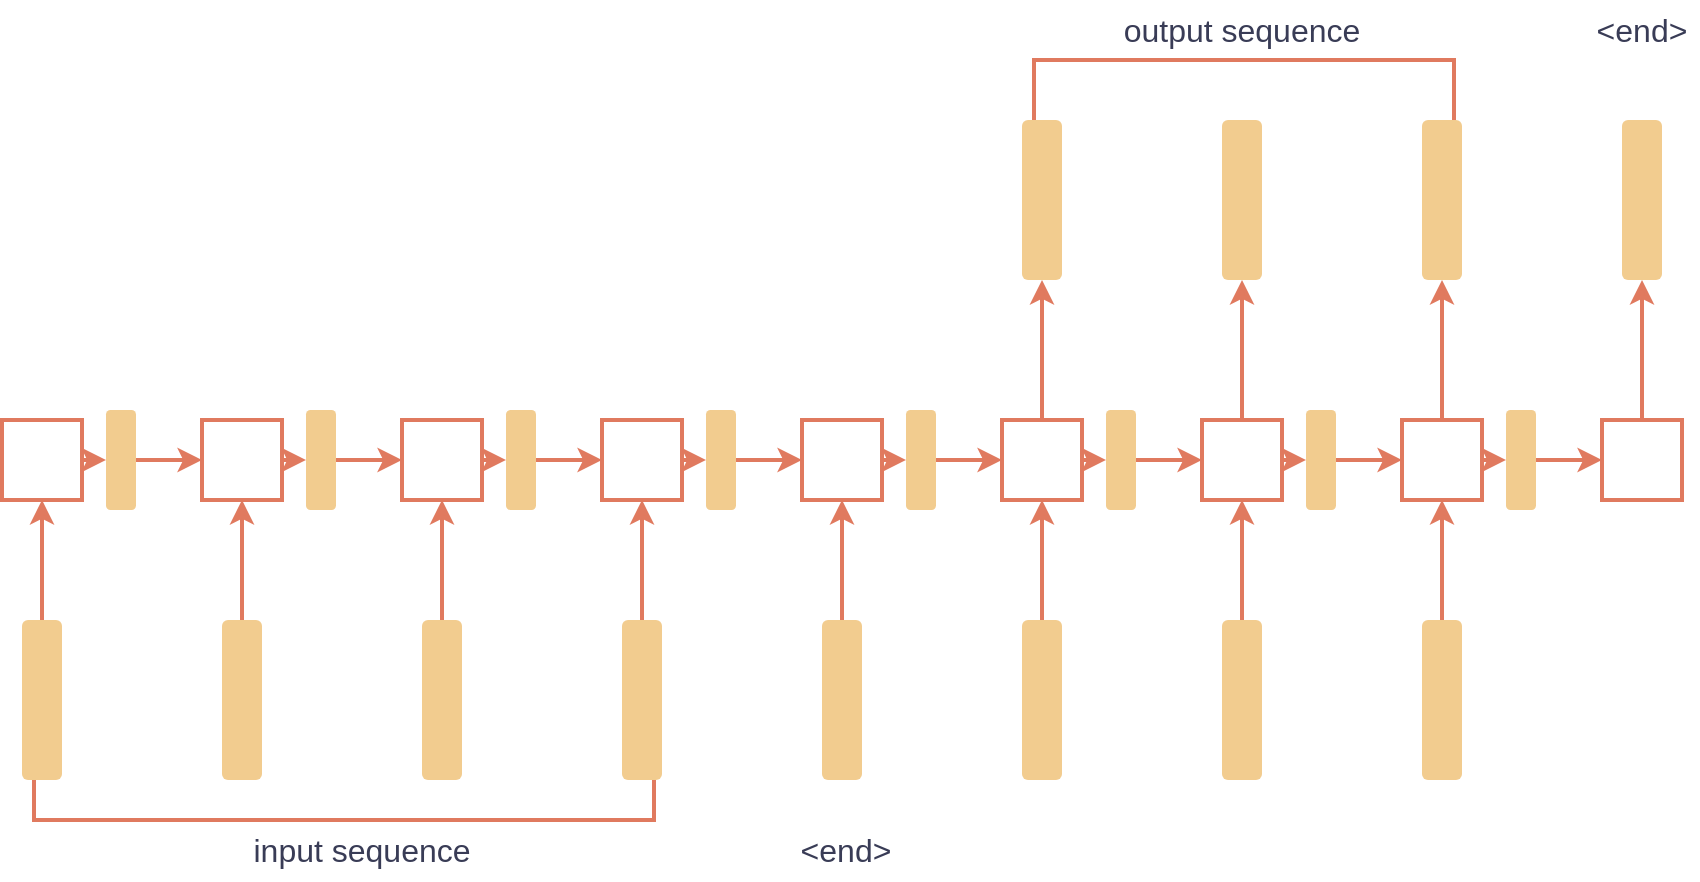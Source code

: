 <mxfile version="21.6.8" type="device">
  <diagram name="Page-1" id="UzH42wVTTqzfnFHEOcIm">
    <mxGraphModel dx="1050" dy="717" grid="1" gridSize="10" guides="1" tooltips="1" connect="1" arrows="1" fold="1" page="1" pageScale="1" pageWidth="850" pageHeight="1100" math="0" shadow="0">
      <root>
        <mxCell id="0" />
        <mxCell id="1" parent="0" />
        <mxCell id="pFJaCw6ULllS_whc9ec7-60" value="" style="shape=rectangle;whiteSpace=wrap;html=1;fillColor=default;strokeColor=#E07A5F;strokeWidth=2;labelBackgroundColor=none;fontColor=#393C56;" vertex="1" parent="1">
          <mxGeometry x="2" y="310" width="40" height="40" as="geometry" />
        </mxCell>
        <mxCell id="pFJaCw6ULllS_whc9ec7-61" value="" style="shape=rectangle;whiteSpace=wrap;html=1;fillColor=default;strokeColor=#E07A5F;strokeWidth=2;labelBackgroundColor=none;fontColor=#393C56;" vertex="1" parent="1">
          <mxGeometry x="102" y="310" width="40" height="40" as="geometry" />
        </mxCell>
        <mxCell id="pFJaCw6ULllS_whc9ec7-62" value="" style="shape=rectangle;whiteSpace=wrap;html=1;fillColor=default;strokeColor=#E07A5F;strokeWidth=2;labelBackgroundColor=none;fontColor=#393C56;" vertex="1" parent="1">
          <mxGeometry x="202" y="310" width="40" height="40" as="geometry" />
        </mxCell>
        <mxCell id="pFJaCw6ULllS_whc9ec7-63" value="" style="shape=rectangle;whiteSpace=wrap;html=1;fillColor=default;strokeColor=#E07A5F;strokeWidth=2;labelBackgroundColor=none;fontColor=#393C56;" vertex="1" parent="1">
          <mxGeometry x="302" y="310" width="40" height="40" as="geometry" />
        </mxCell>
        <mxCell id="pFJaCw6ULllS_whc9ec7-64" value="" style="shape=rectangle;whiteSpace=wrap;html=1;fillColor=default;strokeColor=#E07A5F;strokeWidth=2;labelBackgroundColor=none;fontColor=#393C56;" vertex="1" parent="1">
          <mxGeometry x="402" y="310" width="40" height="40" as="geometry" />
        </mxCell>
        <mxCell id="pFJaCw6ULllS_whc9ec7-65" value="" style="shape=rectangle;whiteSpace=wrap;html=1;fillColor=default;strokeColor=#E07A5F;strokeWidth=2;labelBackgroundColor=none;fontColor=#393C56;" vertex="1" parent="1">
          <mxGeometry x="502" y="310" width="40" height="40" as="geometry" />
        </mxCell>
        <mxCell id="pFJaCw6ULllS_whc9ec7-66" value="" style="shape=rectangle;whiteSpace=wrap;html=1;fillColor=default;strokeColor=#E07A5F;strokeWidth=2;labelBackgroundColor=none;fontColor=#393C56;" vertex="1" parent="1">
          <mxGeometry x="602" y="310" width="40" height="40" as="geometry" />
        </mxCell>
        <mxCell id="pFJaCw6ULllS_whc9ec7-67" value="" style="shape=rectangle;whiteSpace=wrap;html=1;fillColor=default;strokeColor=#E07A5F;strokeWidth=2;labelBackgroundColor=none;fontColor=#393C56;" vertex="1" parent="1">
          <mxGeometry x="702" y="310" width="40" height="40" as="geometry" />
        </mxCell>
        <mxCell id="pFJaCw6ULllS_whc9ec7-68" value="" style="shape=rectangle;whiteSpace=wrap;html=1;fillColor=default;strokeColor=#E07A5F;strokeWidth=2;labelBackgroundColor=none;fontColor=#393C56;" vertex="1" parent="1">
          <mxGeometry x="802" y="310" width="40" height="40" as="geometry" />
        </mxCell>
        <mxCell id="pFJaCw6ULllS_whc9ec7-69" value="" style="rounded=1;whiteSpace=wrap;html=1;fillColor=#F2CC8F;strokeColor=none;labelBackgroundColor=none;fontColor=#393C56;" vertex="1" parent="1">
          <mxGeometry x="54" y="305" width="15" height="50" as="geometry" />
        </mxCell>
        <mxCell id="pFJaCw6ULllS_whc9ec7-70" value="" style="rounded=1;whiteSpace=wrap;html=1;fillColor=#F2CC8F;strokeColor=none;labelBackgroundColor=none;fontColor=#393C56;" vertex="1" parent="1">
          <mxGeometry x="154" y="305" width="15" height="50" as="geometry" />
        </mxCell>
        <mxCell id="pFJaCw6ULllS_whc9ec7-71" value="" style="rounded=1;whiteSpace=wrap;html=1;fillColor=#F2CC8F;strokeColor=none;labelBackgroundColor=none;fontColor=#393C56;" vertex="1" parent="1">
          <mxGeometry x="254" y="305" width="15" height="50" as="geometry" />
        </mxCell>
        <mxCell id="pFJaCw6ULllS_whc9ec7-72" value="" style="rounded=1;whiteSpace=wrap;html=1;fillColor=#F2CC8F;strokeColor=none;labelBackgroundColor=none;fontColor=#393C56;" vertex="1" parent="1">
          <mxGeometry x="354" y="305" width="15" height="50" as="geometry" />
        </mxCell>
        <mxCell id="pFJaCw6ULllS_whc9ec7-73" value="" style="rounded=1;whiteSpace=wrap;html=1;fillColor=#F2CC8F;strokeColor=none;labelBackgroundColor=none;fontColor=#393C56;" vertex="1" parent="1">
          <mxGeometry x="454" y="305" width="15" height="50" as="geometry" />
        </mxCell>
        <mxCell id="pFJaCw6ULllS_whc9ec7-74" value="" style="rounded=1;whiteSpace=wrap;html=1;fillColor=#F2CC8F;strokeColor=none;labelBackgroundColor=none;fontColor=#393C56;" vertex="1" parent="1">
          <mxGeometry x="554" y="305" width="15" height="50" as="geometry" />
        </mxCell>
        <mxCell id="pFJaCw6ULllS_whc9ec7-75" value="" style="rounded=1;whiteSpace=wrap;html=1;fillColor=#F2CC8F;strokeColor=none;labelBackgroundColor=none;fontColor=#393C56;" vertex="1" parent="1">
          <mxGeometry x="654" y="305" width="15" height="50" as="geometry" />
        </mxCell>
        <mxCell id="pFJaCw6ULllS_whc9ec7-76" value="" style="rounded=1;whiteSpace=wrap;html=1;fillColor=#F2CC8F;strokeColor=none;labelBackgroundColor=none;fontColor=#393C56;" vertex="1" parent="1">
          <mxGeometry x="754" y="305" width="15" height="50" as="geometry" />
        </mxCell>
        <mxCell id="pFJaCw6ULllS_whc9ec7-77" value="" style="endArrow=classic;html=1;rounded=0;strokeColor=#E07A5F;strokeWidth=2;labelBackgroundColor=none;fontColor=default;" edge="1" parent="1" source="pFJaCw6ULllS_whc9ec7-60" target="pFJaCw6ULllS_whc9ec7-69">
          <mxGeometry width="50" height="50" relative="1" as="geometry">
            <mxPoint x="42" y="330" as="sourcePoint" />
            <mxPoint x="92" y="330" as="targetPoint" />
          </mxGeometry>
        </mxCell>
        <mxCell id="pFJaCw6ULllS_whc9ec7-78" value="" style="endArrow=classic;html=1;rounded=0;strokeColor=#E07A5F;strokeWidth=2;labelBackgroundColor=none;fontColor=default;" edge="1" parent="1" source="pFJaCw6ULllS_whc9ec7-69" target="pFJaCw6ULllS_whc9ec7-61">
          <mxGeometry width="50" height="50" relative="1" as="geometry">
            <mxPoint x="52" y="340" as="sourcePoint" />
            <mxPoint x="102" y="340" as="targetPoint" />
          </mxGeometry>
        </mxCell>
        <mxCell id="pFJaCw6ULllS_whc9ec7-79" value="" style="endArrow=classic;html=1;rounded=0;strokeColor=#E07A5F;strokeWidth=2;labelBackgroundColor=none;fontColor=default;" edge="1" parent="1" source="pFJaCw6ULllS_whc9ec7-61" target="pFJaCw6ULllS_whc9ec7-70">
          <mxGeometry width="50" height="50" relative="1" as="geometry">
            <mxPoint x="142" y="330" as="sourcePoint" />
            <mxPoint x="192" y="330" as="targetPoint" />
          </mxGeometry>
        </mxCell>
        <mxCell id="pFJaCw6ULllS_whc9ec7-80" value="" style="endArrow=classic;html=1;rounded=0;strokeColor=#E07A5F;strokeWidth=2;labelBackgroundColor=none;fontColor=default;" edge="1" parent="1" source="pFJaCw6ULllS_whc9ec7-70" target="pFJaCw6ULllS_whc9ec7-62">
          <mxGeometry width="50" height="50" relative="1" as="geometry">
            <mxPoint x="152" y="340" as="sourcePoint" />
            <mxPoint x="202" y="340" as="targetPoint" />
          </mxGeometry>
        </mxCell>
        <mxCell id="pFJaCw6ULllS_whc9ec7-81" value="" style="endArrow=classic;html=1;rounded=0;strokeColor=#E07A5F;strokeWidth=2;labelBackgroundColor=none;fontColor=default;" edge="1" parent="1" source="pFJaCw6ULllS_whc9ec7-62" target="pFJaCw6ULllS_whc9ec7-71">
          <mxGeometry width="50" height="50" relative="1" as="geometry">
            <mxPoint x="242" y="330" as="sourcePoint" />
            <mxPoint x="292" y="330" as="targetPoint" />
          </mxGeometry>
        </mxCell>
        <mxCell id="pFJaCw6ULllS_whc9ec7-82" value="" style="endArrow=classic;html=1;rounded=0;strokeColor=#E07A5F;strokeWidth=2;labelBackgroundColor=none;fontColor=default;" edge="1" parent="1" source="pFJaCw6ULllS_whc9ec7-71" target="pFJaCw6ULllS_whc9ec7-63">
          <mxGeometry width="50" height="50" relative="1" as="geometry">
            <mxPoint x="252" y="340" as="sourcePoint" />
            <mxPoint x="302" y="340" as="targetPoint" />
          </mxGeometry>
        </mxCell>
        <mxCell id="pFJaCw6ULllS_whc9ec7-83" value="" style="endArrow=classic;html=1;rounded=0;strokeColor=#E07A5F;strokeWidth=2;labelBackgroundColor=none;fontColor=default;" edge="1" parent="1" source="pFJaCw6ULllS_whc9ec7-63" target="pFJaCw6ULllS_whc9ec7-72">
          <mxGeometry width="50" height="50" relative="1" as="geometry">
            <mxPoint x="342" y="330" as="sourcePoint" />
            <mxPoint x="392" y="330" as="targetPoint" />
          </mxGeometry>
        </mxCell>
        <mxCell id="pFJaCw6ULllS_whc9ec7-84" value="" style="endArrow=classic;html=1;rounded=0;strokeColor=#E07A5F;strokeWidth=2;labelBackgroundColor=none;fontColor=default;" edge="1" parent="1" source="pFJaCw6ULllS_whc9ec7-72" target="pFJaCw6ULllS_whc9ec7-64">
          <mxGeometry width="50" height="50" relative="1" as="geometry">
            <mxPoint x="352" y="340" as="sourcePoint" />
            <mxPoint x="402" y="340" as="targetPoint" />
          </mxGeometry>
        </mxCell>
        <mxCell id="pFJaCw6ULllS_whc9ec7-85" value="" style="endArrow=classic;html=1;rounded=0;strokeColor=#E07A5F;strokeWidth=2;labelBackgroundColor=none;fontColor=default;" edge="1" parent="1" source="pFJaCw6ULllS_whc9ec7-64" target="pFJaCw6ULllS_whc9ec7-73">
          <mxGeometry width="50" height="50" relative="1" as="geometry">
            <mxPoint x="442" y="330" as="sourcePoint" />
            <mxPoint x="492" y="330" as="targetPoint" />
          </mxGeometry>
        </mxCell>
        <mxCell id="pFJaCw6ULllS_whc9ec7-86" value="" style="endArrow=classic;html=1;rounded=0;strokeColor=#E07A5F;strokeWidth=2;labelBackgroundColor=none;fontColor=default;" edge="1" parent="1" source="pFJaCw6ULllS_whc9ec7-73" target="pFJaCw6ULllS_whc9ec7-65">
          <mxGeometry width="50" height="50" relative="1" as="geometry">
            <mxPoint x="452" y="340" as="sourcePoint" />
            <mxPoint x="502" y="340" as="targetPoint" />
          </mxGeometry>
        </mxCell>
        <mxCell id="pFJaCw6ULllS_whc9ec7-87" value="" style="endArrow=classic;html=1;rounded=0;strokeColor=#E07A5F;strokeWidth=2;labelBackgroundColor=none;fontColor=default;" edge="1" parent="1" source="pFJaCw6ULllS_whc9ec7-65" target="pFJaCw6ULllS_whc9ec7-74">
          <mxGeometry width="50" height="50" relative="1" as="geometry">
            <mxPoint x="542" y="330" as="sourcePoint" />
            <mxPoint x="592" y="330" as="targetPoint" />
          </mxGeometry>
        </mxCell>
        <mxCell id="pFJaCw6ULllS_whc9ec7-88" value="" style="endArrow=classic;html=1;rounded=0;strokeColor=#E07A5F;strokeWidth=2;labelBackgroundColor=none;fontColor=default;" edge="1" parent="1" source="pFJaCw6ULllS_whc9ec7-74" target="pFJaCw6ULllS_whc9ec7-66">
          <mxGeometry width="50" height="50" relative="1" as="geometry">
            <mxPoint x="552" y="340" as="sourcePoint" />
            <mxPoint x="602" y="340" as="targetPoint" />
          </mxGeometry>
        </mxCell>
        <mxCell id="pFJaCw6ULllS_whc9ec7-89" value="" style="endArrow=classic;html=1;rounded=0;strokeColor=#E07A5F;strokeWidth=2;labelBackgroundColor=none;fontColor=default;" edge="1" parent="1" source="pFJaCw6ULllS_whc9ec7-66" target="pFJaCw6ULllS_whc9ec7-75">
          <mxGeometry width="50" height="50" relative="1" as="geometry">
            <mxPoint x="642" y="330" as="sourcePoint" />
            <mxPoint x="692" y="330" as="targetPoint" />
          </mxGeometry>
        </mxCell>
        <mxCell id="pFJaCw6ULllS_whc9ec7-90" value="" style="endArrow=classic;html=1;rounded=0;strokeColor=#E07A5F;strokeWidth=2;labelBackgroundColor=none;fontColor=default;" edge="1" parent="1" source="pFJaCw6ULllS_whc9ec7-75" target="pFJaCw6ULllS_whc9ec7-67">
          <mxGeometry width="50" height="50" relative="1" as="geometry">
            <mxPoint x="652" y="340" as="sourcePoint" />
            <mxPoint x="702" y="340" as="targetPoint" />
          </mxGeometry>
        </mxCell>
        <mxCell id="pFJaCw6ULllS_whc9ec7-91" value="" style="endArrow=classic;html=1;rounded=0;strokeColor=#E07A5F;strokeWidth=2;labelBackgroundColor=none;fontColor=default;" edge="1" parent="1" source="pFJaCw6ULllS_whc9ec7-67" target="pFJaCw6ULllS_whc9ec7-76">
          <mxGeometry width="50" height="50" relative="1" as="geometry">
            <mxPoint x="742" y="330" as="sourcePoint" />
            <mxPoint x="792" y="330" as="targetPoint" />
          </mxGeometry>
        </mxCell>
        <mxCell id="pFJaCw6ULllS_whc9ec7-92" value="" style="endArrow=classic;html=1;rounded=0;strokeColor=#E07A5F;strokeWidth=2;labelBackgroundColor=none;fontColor=default;" edge="1" parent="1" source="pFJaCw6ULllS_whc9ec7-76" target="pFJaCw6ULllS_whc9ec7-68">
          <mxGeometry width="50" height="50" relative="1" as="geometry">
            <mxPoint x="752" y="340" as="sourcePoint" />
            <mxPoint x="802" y="340" as="targetPoint" />
          </mxGeometry>
        </mxCell>
        <mxCell id="pFJaCw6ULllS_whc9ec7-93" value="" style="rounded=1;whiteSpace=wrap;html=1;fillColor=#F2CC8F;strokeColor=none;labelBackgroundColor=none;fontColor=#393C56;" vertex="1" parent="1">
          <mxGeometry x="12" y="410" width="20" height="80" as="geometry" />
        </mxCell>
        <mxCell id="pFJaCw6ULllS_whc9ec7-94" value="" style="rounded=1;whiteSpace=wrap;html=1;fillColor=#F2CC8F;strokeColor=none;labelBackgroundColor=none;fontColor=#393C56;" vertex="1" parent="1">
          <mxGeometry x="112" y="410" width="20" height="80" as="geometry" />
        </mxCell>
        <mxCell id="pFJaCw6ULllS_whc9ec7-95" value="" style="rounded=1;whiteSpace=wrap;html=1;fillColor=#F2CC8F;strokeColor=none;labelBackgroundColor=none;fontColor=#393C56;" vertex="1" parent="1">
          <mxGeometry x="212" y="410" width="20" height="80" as="geometry" />
        </mxCell>
        <mxCell id="pFJaCw6ULllS_whc9ec7-96" value="" style="rounded=1;whiteSpace=wrap;html=1;fillColor=#F2CC8F;strokeColor=none;labelBackgroundColor=none;fontColor=#393C56;" vertex="1" parent="1">
          <mxGeometry x="312" y="410" width="20" height="80" as="geometry" />
        </mxCell>
        <mxCell id="pFJaCw6ULllS_whc9ec7-97" value="" style="rounded=1;whiteSpace=wrap;html=1;fillColor=#F2CC8F;strokeColor=none;labelBackgroundColor=none;fontColor=#393C56;" vertex="1" parent="1">
          <mxGeometry x="412" y="410" width="20" height="80" as="geometry" />
        </mxCell>
        <mxCell id="pFJaCw6ULllS_whc9ec7-98" value="" style="endArrow=classic;html=1;rounded=0;strokeColor=#E07A5F;strokeWidth=2;labelBackgroundColor=none;fontColor=default;" edge="1" parent="1" source="pFJaCw6ULllS_whc9ec7-93" target="pFJaCw6ULllS_whc9ec7-60">
          <mxGeometry width="50" height="50" relative="1" as="geometry">
            <mxPoint x="22" y="410" as="sourcePoint" />
            <mxPoint x="22" y="350" as="targetPoint" />
          </mxGeometry>
        </mxCell>
        <mxCell id="pFJaCw6ULllS_whc9ec7-99" value="" style="endArrow=classic;html=1;rounded=0;strokeColor=#E07A5F;strokeWidth=2;labelBackgroundColor=none;fontColor=default;" edge="1" parent="1" source="pFJaCw6ULllS_whc9ec7-94" target="pFJaCw6ULllS_whc9ec7-61">
          <mxGeometry width="50" height="50" relative="1" as="geometry">
            <mxPoint x="122" y="410" as="sourcePoint" />
            <mxPoint x="122" y="350" as="targetPoint" />
          </mxGeometry>
        </mxCell>
        <mxCell id="pFJaCw6ULllS_whc9ec7-100" value="" style="endArrow=classic;html=1;rounded=0;strokeColor=#E07A5F;strokeWidth=2;labelBackgroundColor=none;fontColor=default;" edge="1" parent="1" source="pFJaCw6ULllS_whc9ec7-95" target="pFJaCw6ULllS_whc9ec7-62">
          <mxGeometry width="50" height="50" relative="1" as="geometry">
            <mxPoint x="222" y="410" as="sourcePoint" />
            <mxPoint x="222" y="350" as="targetPoint" />
          </mxGeometry>
        </mxCell>
        <mxCell id="pFJaCw6ULllS_whc9ec7-101" value="" style="endArrow=classic;html=1;rounded=0;strokeColor=#E07A5F;strokeWidth=2;labelBackgroundColor=none;fontColor=default;" edge="1" parent="1" source="pFJaCw6ULllS_whc9ec7-96" target="pFJaCw6ULllS_whc9ec7-63">
          <mxGeometry width="50" height="50" relative="1" as="geometry">
            <mxPoint x="322" y="410" as="sourcePoint" />
            <mxPoint x="322" y="350" as="targetPoint" />
          </mxGeometry>
        </mxCell>
        <mxCell id="pFJaCw6ULllS_whc9ec7-102" value="" style="endArrow=classic;html=1;rounded=0;strokeColor=#E07A5F;strokeWidth=2;labelBackgroundColor=none;fontColor=default;" edge="1" parent="1" source="pFJaCw6ULllS_whc9ec7-97" target="pFJaCw6ULllS_whc9ec7-64">
          <mxGeometry width="50" height="50" relative="1" as="geometry">
            <mxPoint x="422" y="410" as="sourcePoint" />
            <mxPoint x="422" y="350" as="targetPoint" />
          </mxGeometry>
        </mxCell>
        <mxCell id="pFJaCw6ULllS_whc9ec7-103" value="input sequence" style="text;html=1;strokeColor=none;fillColor=none;align=center;verticalAlign=middle;whiteSpace=wrap;rounded=0;fontColor=#393C56;fontSize=16;labelBackgroundColor=none;" vertex="1" parent="1">
          <mxGeometry x="112" y="510" width="140" height="30" as="geometry" />
        </mxCell>
        <mxCell id="pFJaCw6ULllS_whc9ec7-104" value="" style="endArrow=none;html=1;rounded=0;strokeColor=#E07A5F;strokeWidth=2;labelBackgroundColor=none;fontColor=default;entryX=0.5;entryY=1;entryDx=0;entryDy=0;" edge="1" parent="1">
          <mxGeometry width="50" height="50" relative="1" as="geometry">
            <mxPoint x="18" y="490" as="sourcePoint" />
            <Array as="points">
              <mxPoint x="18" y="510" />
              <mxPoint x="328" y="510" />
            </Array>
            <mxPoint x="328" y="490" as="targetPoint" />
          </mxGeometry>
        </mxCell>
        <mxCell id="pFJaCw6ULllS_whc9ec7-107" value="" style="rounded=1;whiteSpace=wrap;html=1;fillColor=#F2CC8F;strokeColor=none;labelBackgroundColor=none;fontColor=#393C56;" vertex="1" parent="1">
          <mxGeometry x="512" y="160" width="20" height="80" as="geometry" />
        </mxCell>
        <mxCell id="pFJaCw6ULllS_whc9ec7-108" value="" style="rounded=1;whiteSpace=wrap;html=1;fillColor=#F2CC8F;strokeColor=none;labelBackgroundColor=none;fontColor=#393C56;" vertex="1" parent="1">
          <mxGeometry x="612" y="160" width="20" height="80" as="geometry" />
        </mxCell>
        <mxCell id="pFJaCw6ULllS_whc9ec7-109" value="" style="rounded=1;whiteSpace=wrap;html=1;fillColor=#F2CC8F;strokeColor=none;labelBackgroundColor=none;fontColor=#393C56;" vertex="1" parent="1">
          <mxGeometry x="712" y="160" width="20" height="80" as="geometry" />
        </mxCell>
        <mxCell id="pFJaCw6ULllS_whc9ec7-110" value="" style="rounded=1;whiteSpace=wrap;html=1;fillColor=#F2CC8F;strokeColor=none;labelBackgroundColor=none;fontColor=#393C56;" vertex="1" parent="1">
          <mxGeometry x="812" y="160" width="20" height="80" as="geometry" />
        </mxCell>
        <mxCell id="pFJaCw6ULllS_whc9ec7-111" value="" style="endArrow=classic;html=1;rounded=0;strokeColor=#E07A5F;strokeWidth=2;labelBackgroundColor=none;fontColor=default;" edge="1" parent="1" source="pFJaCw6ULllS_whc9ec7-65" target="pFJaCw6ULllS_whc9ec7-107">
          <mxGeometry width="50" height="50" relative="1" as="geometry">
            <mxPoint x="522" y="310" as="sourcePoint" />
            <mxPoint x="522" y="240" as="targetPoint" />
          </mxGeometry>
        </mxCell>
        <mxCell id="pFJaCw6ULllS_whc9ec7-112" value="" style="endArrow=classic;html=1;rounded=0;strokeColor=#E07A5F;strokeWidth=2;labelBackgroundColor=none;fontColor=default;" edge="1" parent="1" source="pFJaCw6ULllS_whc9ec7-66" target="pFJaCw6ULllS_whc9ec7-108">
          <mxGeometry width="50" height="50" relative="1" as="geometry">
            <mxPoint x="622" y="310" as="sourcePoint" />
            <mxPoint x="622" y="240" as="targetPoint" />
          </mxGeometry>
        </mxCell>
        <mxCell id="pFJaCw6ULllS_whc9ec7-113" value="" style="endArrow=classic;html=1;rounded=0;strokeColor=#E07A5F;strokeWidth=2;labelBackgroundColor=none;fontColor=default;" edge="1" parent="1" source="pFJaCw6ULllS_whc9ec7-67" target="pFJaCw6ULllS_whc9ec7-109">
          <mxGeometry width="50" height="50" relative="1" as="geometry">
            <mxPoint x="722" y="310" as="sourcePoint" />
            <mxPoint x="722" y="240" as="targetPoint" />
          </mxGeometry>
        </mxCell>
        <mxCell id="pFJaCw6ULllS_whc9ec7-114" value="" style="endArrow=classic;html=1;rounded=0;strokeColor=#E07A5F;strokeWidth=2;labelBackgroundColor=none;fontColor=default;" edge="1" parent="1" source="pFJaCw6ULllS_whc9ec7-68" target="pFJaCw6ULllS_whc9ec7-110">
          <mxGeometry width="50" height="50" relative="1" as="geometry">
            <mxPoint x="822" y="310" as="sourcePoint" />
            <mxPoint x="822" y="240" as="targetPoint" />
          </mxGeometry>
        </mxCell>
        <mxCell id="pFJaCw6ULllS_whc9ec7-115" value="output sequence" style="text;html=1;strokeColor=none;fillColor=none;align=center;verticalAlign=middle;whiteSpace=wrap;rounded=0;fontColor=#393C56;fontSize=16;labelBackgroundColor=none;" vertex="1" parent="1">
          <mxGeometry x="552" y="100" width="140" height="30" as="geometry" />
        </mxCell>
        <mxCell id="pFJaCw6ULllS_whc9ec7-116" value="" style="endArrow=none;html=1;rounded=0;strokeColor=#E07A5F;strokeWidth=2;labelBackgroundColor=none;fontColor=default;entryX=0.5;entryY=0;entryDx=0;entryDy=0;" edge="1" parent="1">
          <mxGeometry width="50" height="50" relative="1" as="geometry">
            <mxPoint x="518" y="160" as="sourcePoint" />
            <Array as="points">
              <mxPoint x="518" y="130" />
              <mxPoint x="728" y="130" />
            </Array>
            <mxPoint x="728" y="160" as="targetPoint" />
          </mxGeometry>
        </mxCell>
        <mxCell id="pFJaCw6ULllS_whc9ec7-119" value="&amp;lt;end&amp;gt;" style="text;html=1;strokeColor=none;fillColor=none;align=center;verticalAlign=middle;whiteSpace=wrap;rounded=0;fontColor=#393C56;fontSize=16;labelBackgroundColor=none;" vertex="1" parent="1">
          <mxGeometry x="396" y="510" width="56" height="30" as="geometry" />
        </mxCell>
        <mxCell id="pFJaCw6ULllS_whc9ec7-121" value="&amp;lt;end&amp;gt;" style="text;html=1;strokeColor=none;fillColor=none;align=center;verticalAlign=middle;whiteSpace=wrap;rounded=0;fontColor=#393C56;fontSize=16;labelBackgroundColor=none;" vertex="1" parent="1">
          <mxGeometry x="794" y="100" width="56" height="30" as="geometry" />
        </mxCell>
        <mxCell id="pFJaCw6ULllS_whc9ec7-122" value="" style="rounded=1;whiteSpace=wrap;html=1;fillColor=#F2CC8F;strokeColor=none;labelBackgroundColor=none;fontColor=#393C56;" vertex="1" parent="1">
          <mxGeometry x="512" y="410" width="20" height="80" as="geometry" />
        </mxCell>
        <mxCell id="pFJaCw6ULllS_whc9ec7-123" value="" style="endArrow=classic;html=1;rounded=0;strokeColor=#E07A5F;strokeWidth=2;labelBackgroundColor=none;fontColor=default;" edge="1" parent="1" source="pFJaCw6ULllS_whc9ec7-122">
          <mxGeometry width="50" height="50" relative="1" as="geometry">
            <mxPoint x="522" y="410" as="sourcePoint" />
            <mxPoint x="522" y="350" as="targetPoint" />
          </mxGeometry>
        </mxCell>
        <mxCell id="pFJaCw6ULllS_whc9ec7-124" value="" style="rounded=1;whiteSpace=wrap;html=1;fillColor=#F2CC8F;strokeColor=none;labelBackgroundColor=none;fontColor=#393C56;" vertex="1" parent="1">
          <mxGeometry x="612" y="410" width="20" height="80" as="geometry" />
        </mxCell>
        <mxCell id="pFJaCw6ULllS_whc9ec7-125" value="" style="endArrow=classic;html=1;rounded=0;strokeColor=#E07A5F;strokeWidth=2;labelBackgroundColor=none;fontColor=default;" edge="1" parent="1" source="pFJaCw6ULllS_whc9ec7-124">
          <mxGeometry width="50" height="50" relative="1" as="geometry">
            <mxPoint x="622" y="410" as="sourcePoint" />
            <mxPoint x="622" y="350" as="targetPoint" />
          </mxGeometry>
        </mxCell>
        <mxCell id="pFJaCw6ULllS_whc9ec7-126" value="" style="rounded=1;whiteSpace=wrap;html=1;fillColor=#F2CC8F;strokeColor=none;labelBackgroundColor=none;fontColor=#393C56;" vertex="1" parent="1">
          <mxGeometry x="712" y="410" width="20" height="80" as="geometry" />
        </mxCell>
        <mxCell id="pFJaCw6ULllS_whc9ec7-127" value="" style="endArrow=classic;html=1;rounded=0;strokeColor=#E07A5F;strokeWidth=2;labelBackgroundColor=none;fontColor=default;" edge="1" parent="1" source="pFJaCw6ULllS_whc9ec7-126">
          <mxGeometry width="50" height="50" relative="1" as="geometry">
            <mxPoint x="722" y="410" as="sourcePoint" />
            <mxPoint x="722" y="350" as="targetPoint" />
          </mxGeometry>
        </mxCell>
      </root>
    </mxGraphModel>
  </diagram>
</mxfile>
